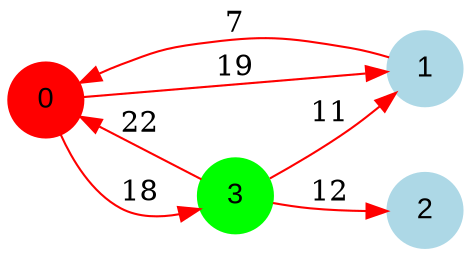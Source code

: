 digraph graphe {
rankdir = LR;
edge [color=red];
0 [fontname="Arial", shape = circle, color=red, style=filled];
1 [fontname="Arial", shape = circle, color=lightblue, style=filled];
2 [fontname="Arial", shape = circle, color=lightblue, style=filled];
3 [fontname="Arial", shape = circle, color=green, style=filled];
	0 -> 1 [label = "19"];
	0 -> 3 [label = "18"];
	1 -> 0 [label = "7"];
	3 -> 0 [label = "22"];
	3 -> 1 [label = "11"];
	3 -> 2 [label = "12"];
}